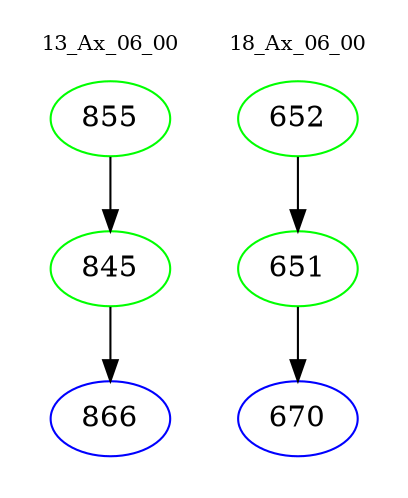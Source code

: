 digraph{
subgraph cluster_0 {
color = white
label = "13_Ax_06_00";
fontsize=10;
T0_855 [label="855", color="green"]
T0_855 -> T0_845 [color="black"]
T0_845 [label="845", color="green"]
T0_845 -> T0_866 [color="black"]
T0_866 [label="866", color="blue"]
}
subgraph cluster_1 {
color = white
label = "18_Ax_06_00";
fontsize=10;
T1_652 [label="652", color="green"]
T1_652 -> T1_651 [color="black"]
T1_651 [label="651", color="green"]
T1_651 -> T1_670 [color="black"]
T1_670 [label="670", color="blue"]
}
}
